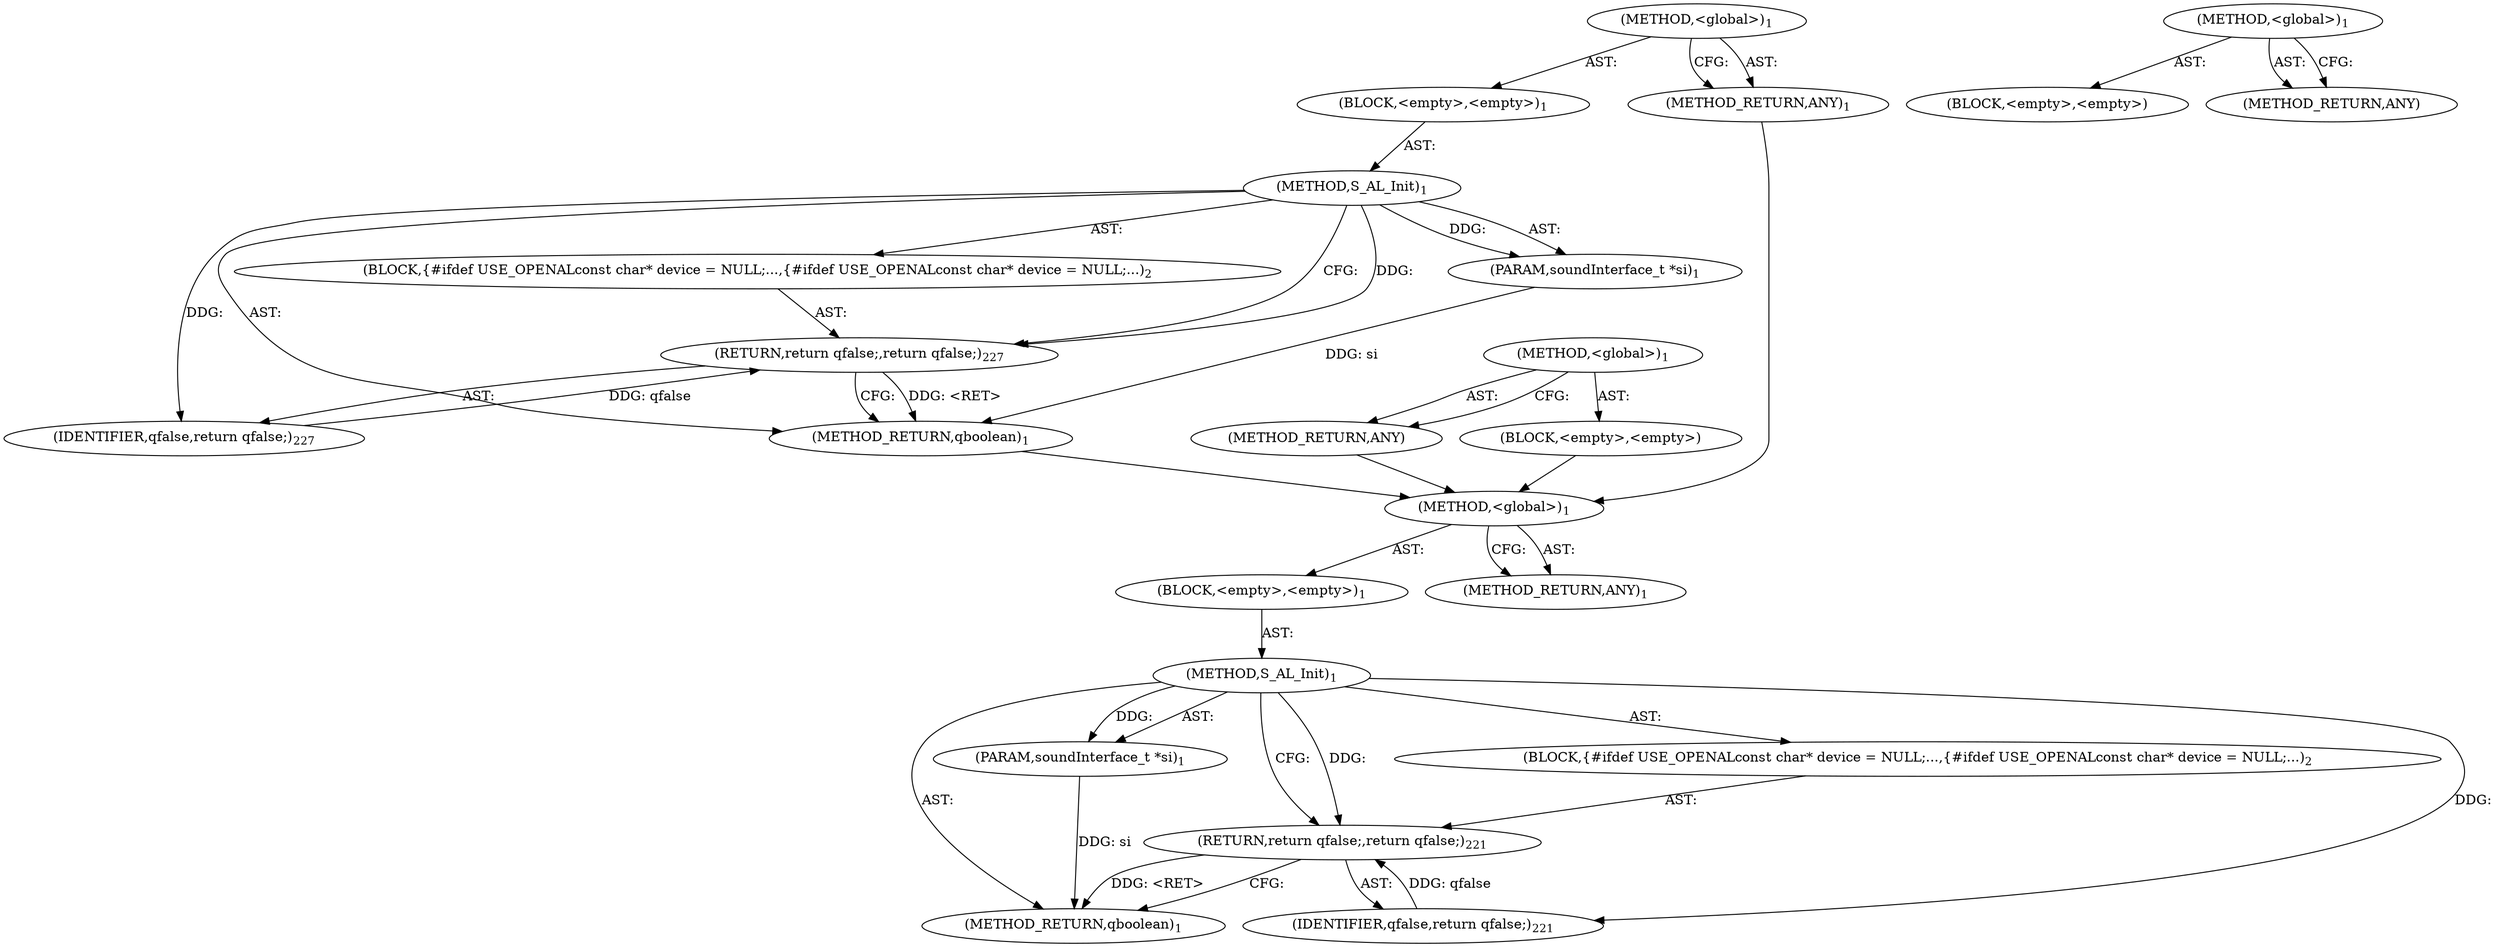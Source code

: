 digraph "&lt;global&gt;" {
vulnerable_6 [label=<(METHOD,&lt;global&gt;)<SUB>1</SUB>>];
vulnerable_7 [label=<(BLOCK,&lt;empty&gt;,&lt;empty&gt;)<SUB>1</SUB>>];
vulnerable_8 [label=<(METHOD,S_AL_Init)<SUB>1</SUB>>];
vulnerable_9 [label=<(PARAM,soundInterface_t *si)<SUB>1</SUB>>];
vulnerable_10 [label=<(BLOCK,{
#ifdef USE_OPENAL
	const char* device = NULL;...,{
#ifdef USE_OPENAL
	const char* device = NULL;...)<SUB>2</SUB>>];
vulnerable_11 [label=<(RETURN,return qfalse;,return qfalse;)<SUB>221</SUB>>];
vulnerable_12 [label=<(IDENTIFIER,qfalse,return qfalse;)<SUB>221</SUB>>];
vulnerable_13 [label=<(METHOD_RETURN,qboolean)<SUB>1</SUB>>];
vulnerable_15 [label=<(METHOD_RETURN,ANY)<SUB>1</SUB>>];
vulnerable_26 [label=<(METHOD,&lt;global&gt;)<SUB>1</SUB>>];
vulnerable_27 [label=<(BLOCK,&lt;empty&gt;,&lt;empty&gt;)>];
vulnerable_28 [label=<(METHOD_RETURN,ANY)>];
fixed_6 [label=<(METHOD,&lt;global&gt;)<SUB>1</SUB>>];
fixed_7 [label=<(BLOCK,&lt;empty&gt;,&lt;empty&gt;)<SUB>1</SUB>>];
fixed_8 [label=<(METHOD,S_AL_Init)<SUB>1</SUB>>];
fixed_9 [label=<(PARAM,soundInterface_t *si)<SUB>1</SUB>>];
fixed_10 [label=<(BLOCK,{
#ifdef USE_OPENAL
	const char* device = NULL;...,{
#ifdef USE_OPENAL
	const char* device = NULL;...)<SUB>2</SUB>>];
fixed_11 [label=<(RETURN,return qfalse;,return qfalse;)<SUB>227</SUB>>];
fixed_12 [label=<(IDENTIFIER,qfalse,return qfalse;)<SUB>227</SUB>>];
fixed_13 [label=<(METHOD_RETURN,qboolean)<SUB>1</SUB>>];
fixed_15 [label=<(METHOD_RETURN,ANY)<SUB>1</SUB>>];
fixed_26 [label=<(METHOD,&lt;global&gt;)<SUB>1</SUB>>];
fixed_27 [label=<(BLOCK,&lt;empty&gt;,&lt;empty&gt;)>];
fixed_28 [label=<(METHOD_RETURN,ANY)>];
vulnerable_6 -> vulnerable_7  [key=0, label="AST: "];
vulnerable_6 -> vulnerable_15  [key=0, label="AST: "];
vulnerable_6 -> vulnerable_15  [key=1, label="CFG: "];
vulnerable_7 -> vulnerable_8  [key=0, label="AST: "];
vulnerable_8 -> vulnerable_9  [key=0, label="AST: "];
vulnerable_8 -> vulnerable_9  [key=1, label="DDG: "];
vulnerable_8 -> vulnerable_10  [key=0, label="AST: "];
vulnerable_8 -> vulnerable_13  [key=0, label="AST: "];
vulnerable_8 -> vulnerable_11  [key=0, label="CFG: "];
vulnerable_8 -> vulnerable_11  [key=1, label="DDG: "];
vulnerable_8 -> vulnerable_12  [key=0, label="DDG: "];
vulnerable_9 -> vulnerable_13  [key=0, label="DDG: si"];
vulnerable_10 -> vulnerable_11  [key=0, label="AST: "];
vulnerable_11 -> vulnerable_12  [key=0, label="AST: "];
vulnerable_11 -> vulnerable_13  [key=0, label="CFG: "];
vulnerable_11 -> vulnerable_13  [key=1, label="DDG: &lt;RET&gt;"];
vulnerable_12 -> vulnerable_11  [key=0, label="DDG: qfalse"];
vulnerable_26 -> vulnerable_27  [key=0, label="AST: "];
vulnerable_26 -> vulnerable_28  [key=0, label="AST: "];
vulnerable_26 -> vulnerable_28  [key=1, label="CFG: "];
fixed_6 -> fixed_7  [key=0, label="AST: "];
fixed_6 -> fixed_15  [key=0, label="AST: "];
fixed_6 -> fixed_15  [key=1, label="CFG: "];
fixed_7 -> fixed_8  [key=0, label="AST: "];
fixed_8 -> fixed_9  [key=0, label="AST: "];
fixed_8 -> fixed_9  [key=1, label="DDG: "];
fixed_8 -> fixed_10  [key=0, label="AST: "];
fixed_8 -> fixed_13  [key=0, label="AST: "];
fixed_8 -> fixed_11  [key=0, label="CFG: "];
fixed_8 -> fixed_11  [key=1, label="DDG: "];
fixed_8 -> fixed_12  [key=0, label="DDG: "];
fixed_9 -> fixed_13  [key=0, label="DDG: si"];
fixed_10 -> fixed_11  [key=0, label="AST: "];
fixed_11 -> fixed_12  [key=0, label="AST: "];
fixed_11 -> fixed_13  [key=0, label="CFG: "];
fixed_11 -> fixed_13  [key=1, label="DDG: &lt;RET&gt;"];
fixed_12 -> fixed_11  [key=0, label="DDG: qfalse"];
fixed_13 -> vulnerable_6  [key=0];
fixed_15 -> vulnerable_6  [key=0];
fixed_26 -> fixed_27  [key=0, label="AST: "];
fixed_26 -> fixed_28  [key=0, label="AST: "];
fixed_26 -> fixed_28  [key=1, label="CFG: "];
fixed_27 -> vulnerable_6  [key=0];
fixed_28 -> vulnerable_6  [key=0];
}
